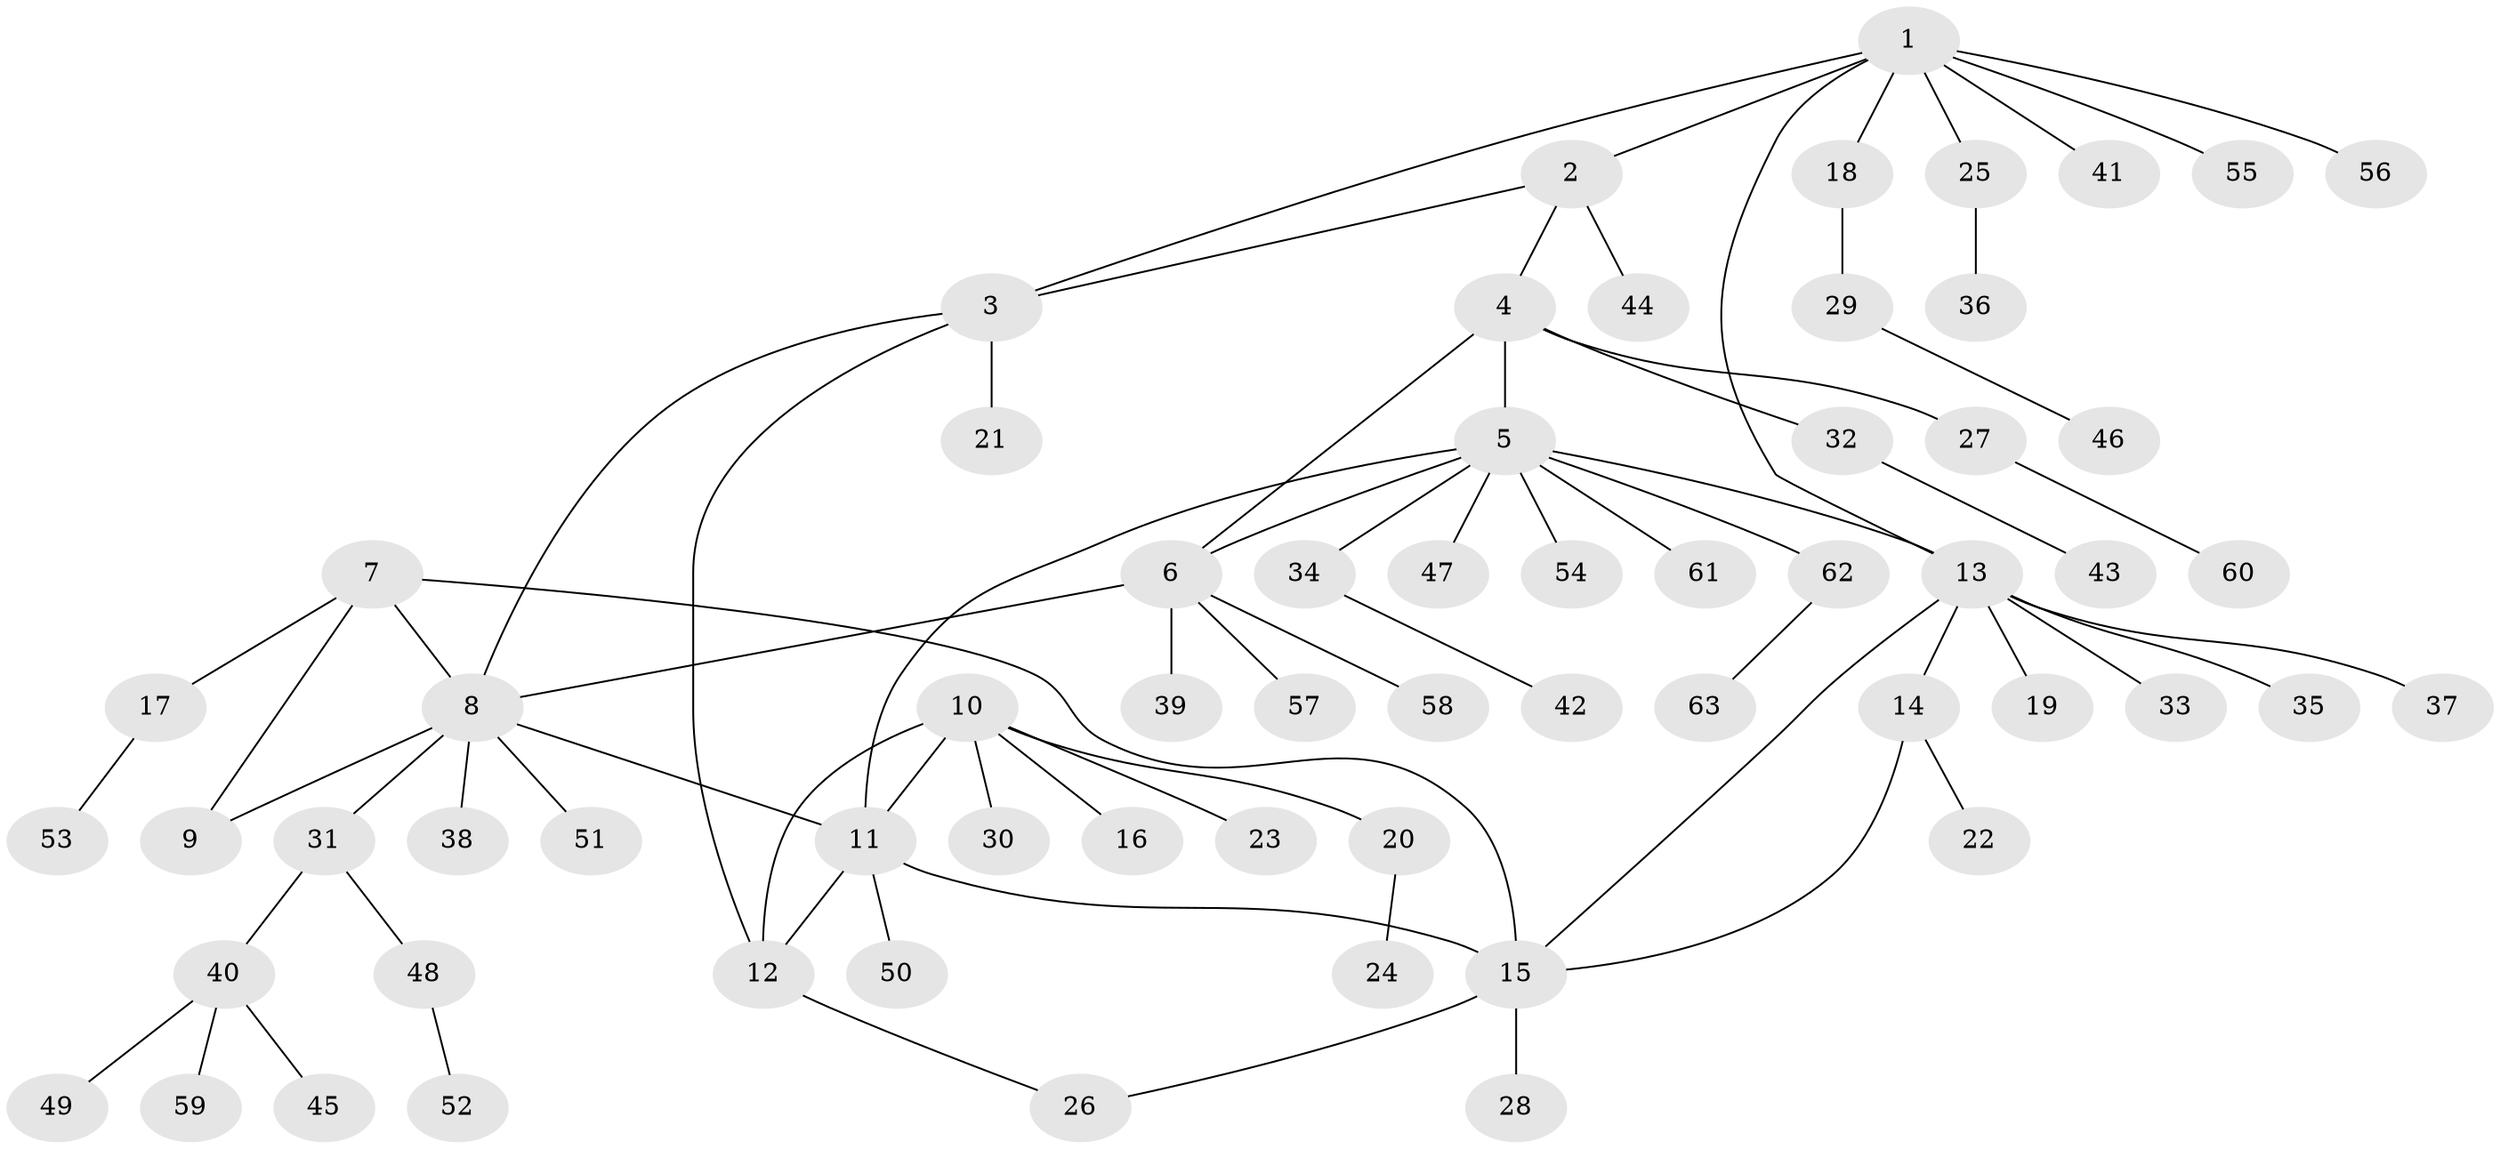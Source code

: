 // Generated by graph-tools (version 1.1) at 2025/16/03/09/25 04:16:08]
// undirected, 63 vertices, 74 edges
graph export_dot {
graph [start="1"]
  node [color=gray90,style=filled];
  1;
  2;
  3;
  4;
  5;
  6;
  7;
  8;
  9;
  10;
  11;
  12;
  13;
  14;
  15;
  16;
  17;
  18;
  19;
  20;
  21;
  22;
  23;
  24;
  25;
  26;
  27;
  28;
  29;
  30;
  31;
  32;
  33;
  34;
  35;
  36;
  37;
  38;
  39;
  40;
  41;
  42;
  43;
  44;
  45;
  46;
  47;
  48;
  49;
  50;
  51;
  52;
  53;
  54;
  55;
  56;
  57;
  58;
  59;
  60;
  61;
  62;
  63;
  1 -- 2;
  1 -- 3;
  1 -- 13;
  1 -- 18;
  1 -- 25;
  1 -- 41;
  1 -- 55;
  1 -- 56;
  2 -- 3;
  2 -- 4;
  2 -- 44;
  3 -- 8;
  3 -- 12;
  3 -- 21;
  4 -- 5;
  4 -- 6;
  4 -- 27;
  4 -- 32;
  5 -- 6;
  5 -- 11;
  5 -- 13;
  5 -- 34;
  5 -- 47;
  5 -- 54;
  5 -- 61;
  5 -- 62;
  6 -- 8;
  6 -- 39;
  6 -- 57;
  6 -- 58;
  7 -- 8;
  7 -- 9;
  7 -- 15;
  7 -- 17;
  8 -- 9;
  8 -- 11;
  8 -- 31;
  8 -- 38;
  8 -- 51;
  10 -- 11;
  10 -- 12;
  10 -- 16;
  10 -- 20;
  10 -- 23;
  10 -- 30;
  11 -- 12;
  11 -- 15;
  11 -- 50;
  12 -- 26;
  13 -- 14;
  13 -- 15;
  13 -- 19;
  13 -- 33;
  13 -- 35;
  13 -- 37;
  14 -- 15;
  14 -- 22;
  15 -- 26;
  15 -- 28;
  17 -- 53;
  18 -- 29;
  20 -- 24;
  25 -- 36;
  27 -- 60;
  29 -- 46;
  31 -- 40;
  31 -- 48;
  32 -- 43;
  34 -- 42;
  40 -- 45;
  40 -- 49;
  40 -- 59;
  48 -- 52;
  62 -- 63;
}

